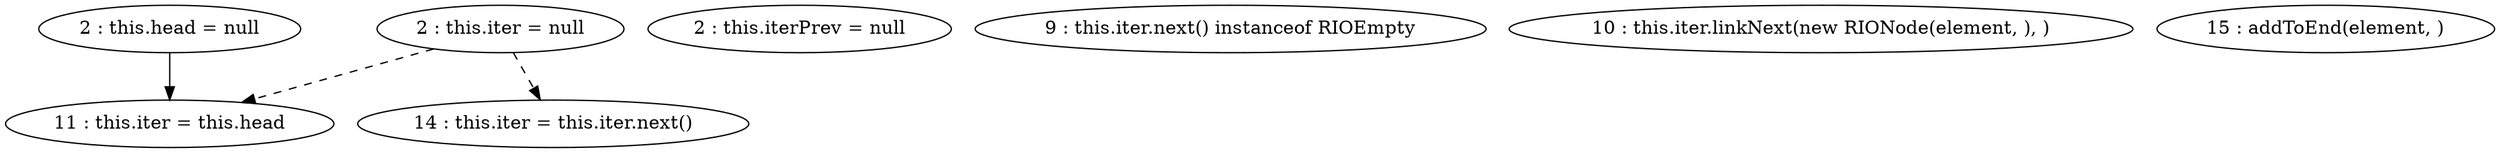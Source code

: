 digraph G {
"2 : this.head = null"
"2 : this.head = null" -> "11 : this.iter = this.head"
"2 : this.iter = null"
"2 : this.iter = null" -> "14 : this.iter = this.iter.next()" [style=dashed]
"2 : this.iter = null" -> "11 : this.iter = this.head" [style=dashed]
"2 : this.iterPrev = null"
"9 : this.iter.next() instanceof RIOEmpty"
"10 : this.iter.linkNext(new RIONode(element, ), )"
"11 : this.iter = this.head"
"14 : this.iter = this.iter.next()"
"15 : addToEnd(element, )"
}